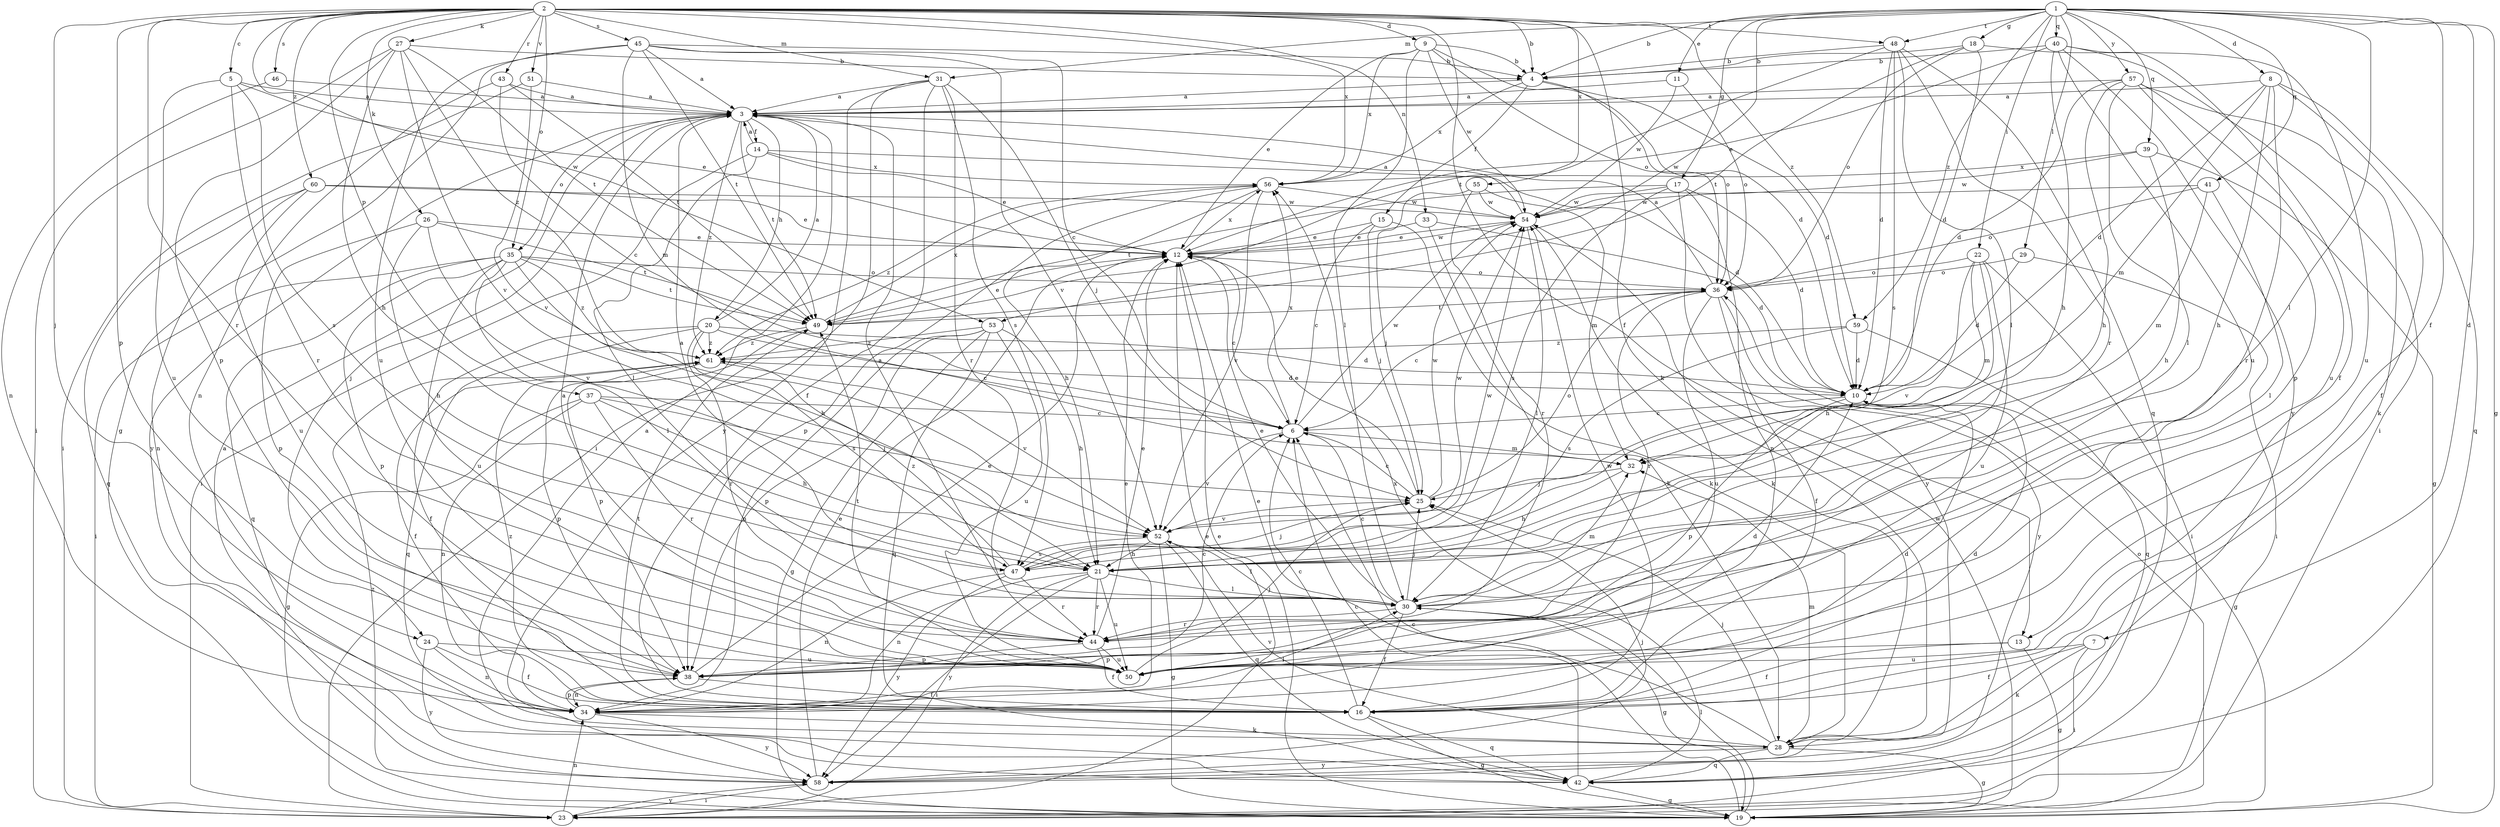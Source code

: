 strict digraph  {
	4 -> 3 [label=a];
	5 -> 3 [label=a];
	8 -> 3 [label=a];
	11 -> 3 [label=a];
	14 -> 3 [label=a];
	20 -> 3 [label=a];
	28 -> 3 [label=a];
	30 -> 3 [label=a];
	31 -> 3 [label=a];
	36 -> 3 [label=a];
	43 -> 3 [label=a];
	45 -> 3 [label=a];
	46 -> 3 [label=a];
	47 -> 3 [label=a];
	50 -> 3 [label=a];
	51 -> 3 [label=a];
	54 -> 3 [label=a];
	57 -> 3 [label=a];
	58 -> 3 [label=a];
	1 -> 4 [label=b];
	2 -> 4 [label=b];
	9 -> 4 [label=b];
	18 -> 4 [label=b];
	27 -> 4 [label=b];
	40 -> 4 [label=b];
	45 -> 4 [label=b];
	48 -> 4 [label=b];
	2 -> 5 [label=c];
	10 -> 6 [label=c];
	12 -> 6 [label=c];
	15 -> 6 [label=c];
	16 -> 6 [label=c];
	19 -> 6 [label=c];
	20 -> 6 [label=c];
	25 -> 6 [label=c];
	30 -> 6 [label=c];
	36 -> 6 [label=c];
	37 -> 6 [label=c];
	38 -> 6 [label=c];
	42 -> 6 [label=c];
	43 -> 6 [label=c];
	45 -> 6 [label=c];
	1 -> 7 [label=d];
	1 -> 8 [label=d];
	2 -> 9 [label=d];
	4 -> 10 [label=d];
	8 -> 10 [label=d];
	9 -> 10 [label=d];
	14 -> 10 [label=d];
	16 -> 10 [label=d];
	17 -> 10 [label=d];
	18 -> 10 [label=d];
	20 -> 10 [label=d];
	29 -> 10 [label=d];
	33 -> 10 [label=d];
	34 -> 10 [label=d];
	48 -> 10 [label=d];
	50 -> 10 [label=d];
	57 -> 10 [label=d];
	59 -> 10 [label=d];
	61 -> 10 [label=d];
	1 -> 11 [label=e];
	5 -> 12 [label=e];
	9 -> 12 [label=e];
	14 -> 12 [label=e];
	15 -> 12 [label=e];
	19 -> 12 [label=e];
	23 -> 12 [label=e];
	25 -> 12 [label=e];
	26 -> 12 [label=e];
	28 -> 12 [label=e];
	30 -> 12 [label=e];
	33 -> 12 [label=e];
	34 -> 12 [label=e];
	38 -> 12 [label=e];
	40 -> 12 [label=e];
	44 -> 12 [label=e];
	49 -> 12 [label=e];
	54 -> 12 [label=e];
	58 -> 12 [label=e];
	60 -> 12 [label=e];
	1 -> 13 [label=f];
	2 -> 13 [label=f];
	3 -> 14 [label=f];
	4 -> 15 [label=f];
	7 -> 16 [label=f];
	8 -> 16 [label=f];
	13 -> 16 [label=f];
	20 -> 16 [label=f];
	24 -> 16 [label=f];
	30 -> 16 [label=f];
	31 -> 16 [label=f];
	36 -> 16 [label=f];
	38 -> 16 [label=f];
	40 -> 16 [label=f];
	44 -> 16 [label=f];
	61 -> 16 [label=f];
	1 -> 17 [label=g];
	1 -> 18 [label=g];
	1 -> 19 [label=g];
	10 -> 19 [label=g];
	13 -> 19 [label=g];
	16 -> 19 [label=g];
	28 -> 19 [label=g];
	30 -> 19 [label=g];
	37 -> 19 [label=g];
	39 -> 19 [label=g];
	42 -> 19 [label=g];
	45 -> 19 [label=g];
	52 -> 19 [label=g];
	53 -> 19 [label=g];
	3 -> 20 [label=h];
	8 -> 21 [label=h];
	22 -> 21 [label=h];
	26 -> 21 [label=h];
	27 -> 21 [label=h];
	32 -> 21 [label=h];
	35 -> 21 [label=h];
	37 -> 21 [label=h];
	39 -> 21 [label=h];
	40 -> 21 [label=h];
	52 -> 21 [label=h];
	53 -> 21 [label=h];
	56 -> 21 [label=h];
	57 -> 21 [label=h];
	1 -> 22 [label=i];
	7 -> 23 [label=i];
	14 -> 23 [label=i];
	21 -> 23 [label=i];
	22 -> 23 [label=i];
	27 -> 23 [label=i];
	29 -> 23 [label=i];
	31 -> 23 [label=i];
	35 -> 23 [label=i];
	40 -> 23 [label=i];
	51 -> 23 [label=i];
	58 -> 23 [label=i];
	2 -> 24 [label=j];
	3 -> 24 [label=j];
	15 -> 25 [label=j];
	28 -> 25 [label=j];
	30 -> 25 [label=j];
	31 -> 25 [label=j];
	32 -> 25 [label=j];
	37 -> 25 [label=j];
	47 -> 25 [label=j];
	50 -> 25 [label=j];
	55 -> 25 [label=j];
	58 -> 25 [label=j];
	2 -> 26 [label=k];
	2 -> 27 [label=k];
	2 -> 28 [label=k];
	7 -> 28 [label=k];
	15 -> 28 [label=k];
	33 -> 28 [label=k];
	34 -> 28 [label=k];
	54 -> 28 [label=k];
	57 -> 28 [label=k];
	1 -> 29 [label=l];
	1 -> 30 [label=l];
	9 -> 30 [label=l];
	14 -> 30 [label=l];
	19 -> 30 [label=l];
	21 -> 30 [label=l];
	34 -> 30 [label=l];
	35 -> 30 [label=l];
	41 -> 30 [label=l];
	48 -> 30 [label=l];
	52 -> 30 [label=l];
	54 -> 30 [label=l];
	57 -> 30 [label=l];
	1 -> 31 [label=m];
	2 -> 31 [label=m];
	6 -> 32 [label=m];
	8 -> 32 [label=m];
	22 -> 32 [label=m];
	28 -> 32 [label=m];
	30 -> 32 [label=m];
	41 -> 32 [label=m];
	45 -> 32 [label=m];
	55 -> 32 [label=m];
	2 -> 33 [label=n];
	17 -> 34 [label=n];
	21 -> 34 [label=n];
	23 -> 34 [label=n];
	24 -> 34 [label=n];
	37 -> 34 [label=n];
	38 -> 34 [label=n];
	43 -> 34 [label=n];
	46 -> 34 [label=n];
	47 -> 34 [label=n];
	53 -> 34 [label=n];
	60 -> 34 [label=n];
	2 -> 35 [label=o];
	3 -> 35 [label=o];
	4 -> 36 [label=o];
	9 -> 36 [label=o];
	11 -> 36 [label=o];
	12 -> 36 [label=o];
	18 -> 36 [label=o];
	19 -> 36 [label=o];
	22 -> 36 [label=o];
	25 -> 36 [label=o];
	29 -> 36 [label=o];
	35 -> 36 [label=o];
	41 -> 36 [label=o];
	2 -> 37 [label=p];
	2 -> 38 [label=p];
	10 -> 38 [label=p];
	13 -> 38 [label=p];
	26 -> 38 [label=p];
	27 -> 38 [label=p];
	34 -> 38 [label=p];
	35 -> 38 [label=p];
	44 -> 38 [label=p];
	49 -> 38 [label=p];
	53 -> 38 [label=p];
	56 -> 38 [label=p];
	57 -> 38 [label=p];
	61 -> 38 [label=p];
	1 -> 39 [label=q];
	1 -> 40 [label=q];
	1 -> 41 [label=q];
	8 -> 42 [label=q];
	16 -> 42 [label=q];
	20 -> 42 [label=q];
	28 -> 42 [label=q];
	35 -> 42 [label=q];
	48 -> 42 [label=q];
	52 -> 42 [label=q];
	53 -> 42 [label=q];
	59 -> 42 [label=q];
	60 -> 42 [label=q];
	2 -> 43 [label=r];
	2 -> 44 [label=r];
	5 -> 44 [label=r];
	8 -> 44 [label=r];
	20 -> 44 [label=r];
	21 -> 44 [label=r];
	30 -> 44 [label=r];
	31 -> 44 [label=r];
	36 -> 44 [label=r];
	37 -> 44 [label=r];
	47 -> 44 [label=r];
	48 -> 44 [label=r];
	55 -> 44 [label=r];
	2 -> 45 [label=s];
	2 -> 46 [label=s];
	5 -> 47 [label=s];
	17 -> 47 [label=s];
	20 -> 47 [label=s];
	31 -> 47 [label=s];
	48 -> 47 [label=s];
	52 -> 47 [label=s];
	59 -> 47 [label=s];
	1 -> 48 [label=t];
	2 -> 48 [label=t];
	3 -> 49 [label=t];
	16 -> 49 [label=t];
	17 -> 49 [label=t];
	18 -> 49 [label=t];
	26 -> 49 [label=t];
	27 -> 49 [label=t];
	35 -> 49 [label=t];
	36 -> 49 [label=t];
	43 -> 49 [label=t];
	45 -> 49 [label=t];
	48 -> 49 [label=t];
	50 -> 49 [label=t];
	5 -> 50 [label=u];
	7 -> 50 [label=u];
	18 -> 50 [label=u];
	21 -> 50 [label=u];
	22 -> 50 [label=u];
	24 -> 50 [label=u];
	35 -> 50 [label=u];
	36 -> 50 [label=u];
	40 -> 50 [label=u];
	44 -> 50 [label=u];
	45 -> 50 [label=u];
	53 -> 50 [label=u];
	57 -> 50 [label=u];
	60 -> 50 [label=u];
	2 -> 51 [label=v];
	6 -> 52 [label=v];
	22 -> 52 [label=v];
	25 -> 52 [label=v];
	26 -> 52 [label=v];
	27 -> 52 [label=v];
	28 -> 52 [label=v];
	45 -> 52 [label=v];
	51 -> 52 [label=v];
	56 -> 52 [label=v];
	61 -> 52 [label=v];
	1 -> 53 [label=w];
	2 -> 53 [label=w];
	6 -> 54 [label=w];
	9 -> 54 [label=w];
	11 -> 54 [label=w];
	12 -> 54 [label=w];
	16 -> 54 [label=w];
	17 -> 54 [label=w];
	19 -> 54 [label=w];
	25 -> 54 [label=w];
	39 -> 54 [label=w];
	41 -> 54 [label=w];
	47 -> 54 [label=w];
	52 -> 54 [label=w];
	55 -> 54 [label=w];
	56 -> 54 [label=w];
	60 -> 54 [label=w];
	2 -> 55 [label=x];
	2 -> 56 [label=x];
	4 -> 56 [label=x];
	6 -> 56 [label=x];
	9 -> 56 [label=x];
	12 -> 56 [label=x];
	14 -> 56 [label=x];
	39 -> 56 [label=x];
	42 -> 56 [label=x];
	49 -> 56 [label=x];
	1 -> 57 [label=y];
	3 -> 58 [label=y];
	17 -> 58 [label=y];
	21 -> 58 [label=y];
	23 -> 58 [label=y];
	24 -> 58 [label=y];
	28 -> 58 [label=y];
	31 -> 58 [label=y];
	34 -> 58 [label=y];
	36 -> 58 [label=y];
	40 -> 58 [label=y];
	47 -> 58 [label=y];
	1 -> 59 [label=z];
	2 -> 59 [label=z];
	2 -> 60 [label=z];
	3 -> 61 [label=z];
	16 -> 61 [label=z];
	19 -> 61 [label=z];
	20 -> 61 [label=z];
	27 -> 61 [label=z];
	35 -> 61 [label=z];
	47 -> 61 [label=z];
	49 -> 61 [label=z];
	53 -> 61 [label=z];
	56 -> 61 [label=z];
	59 -> 61 [label=z];
}
